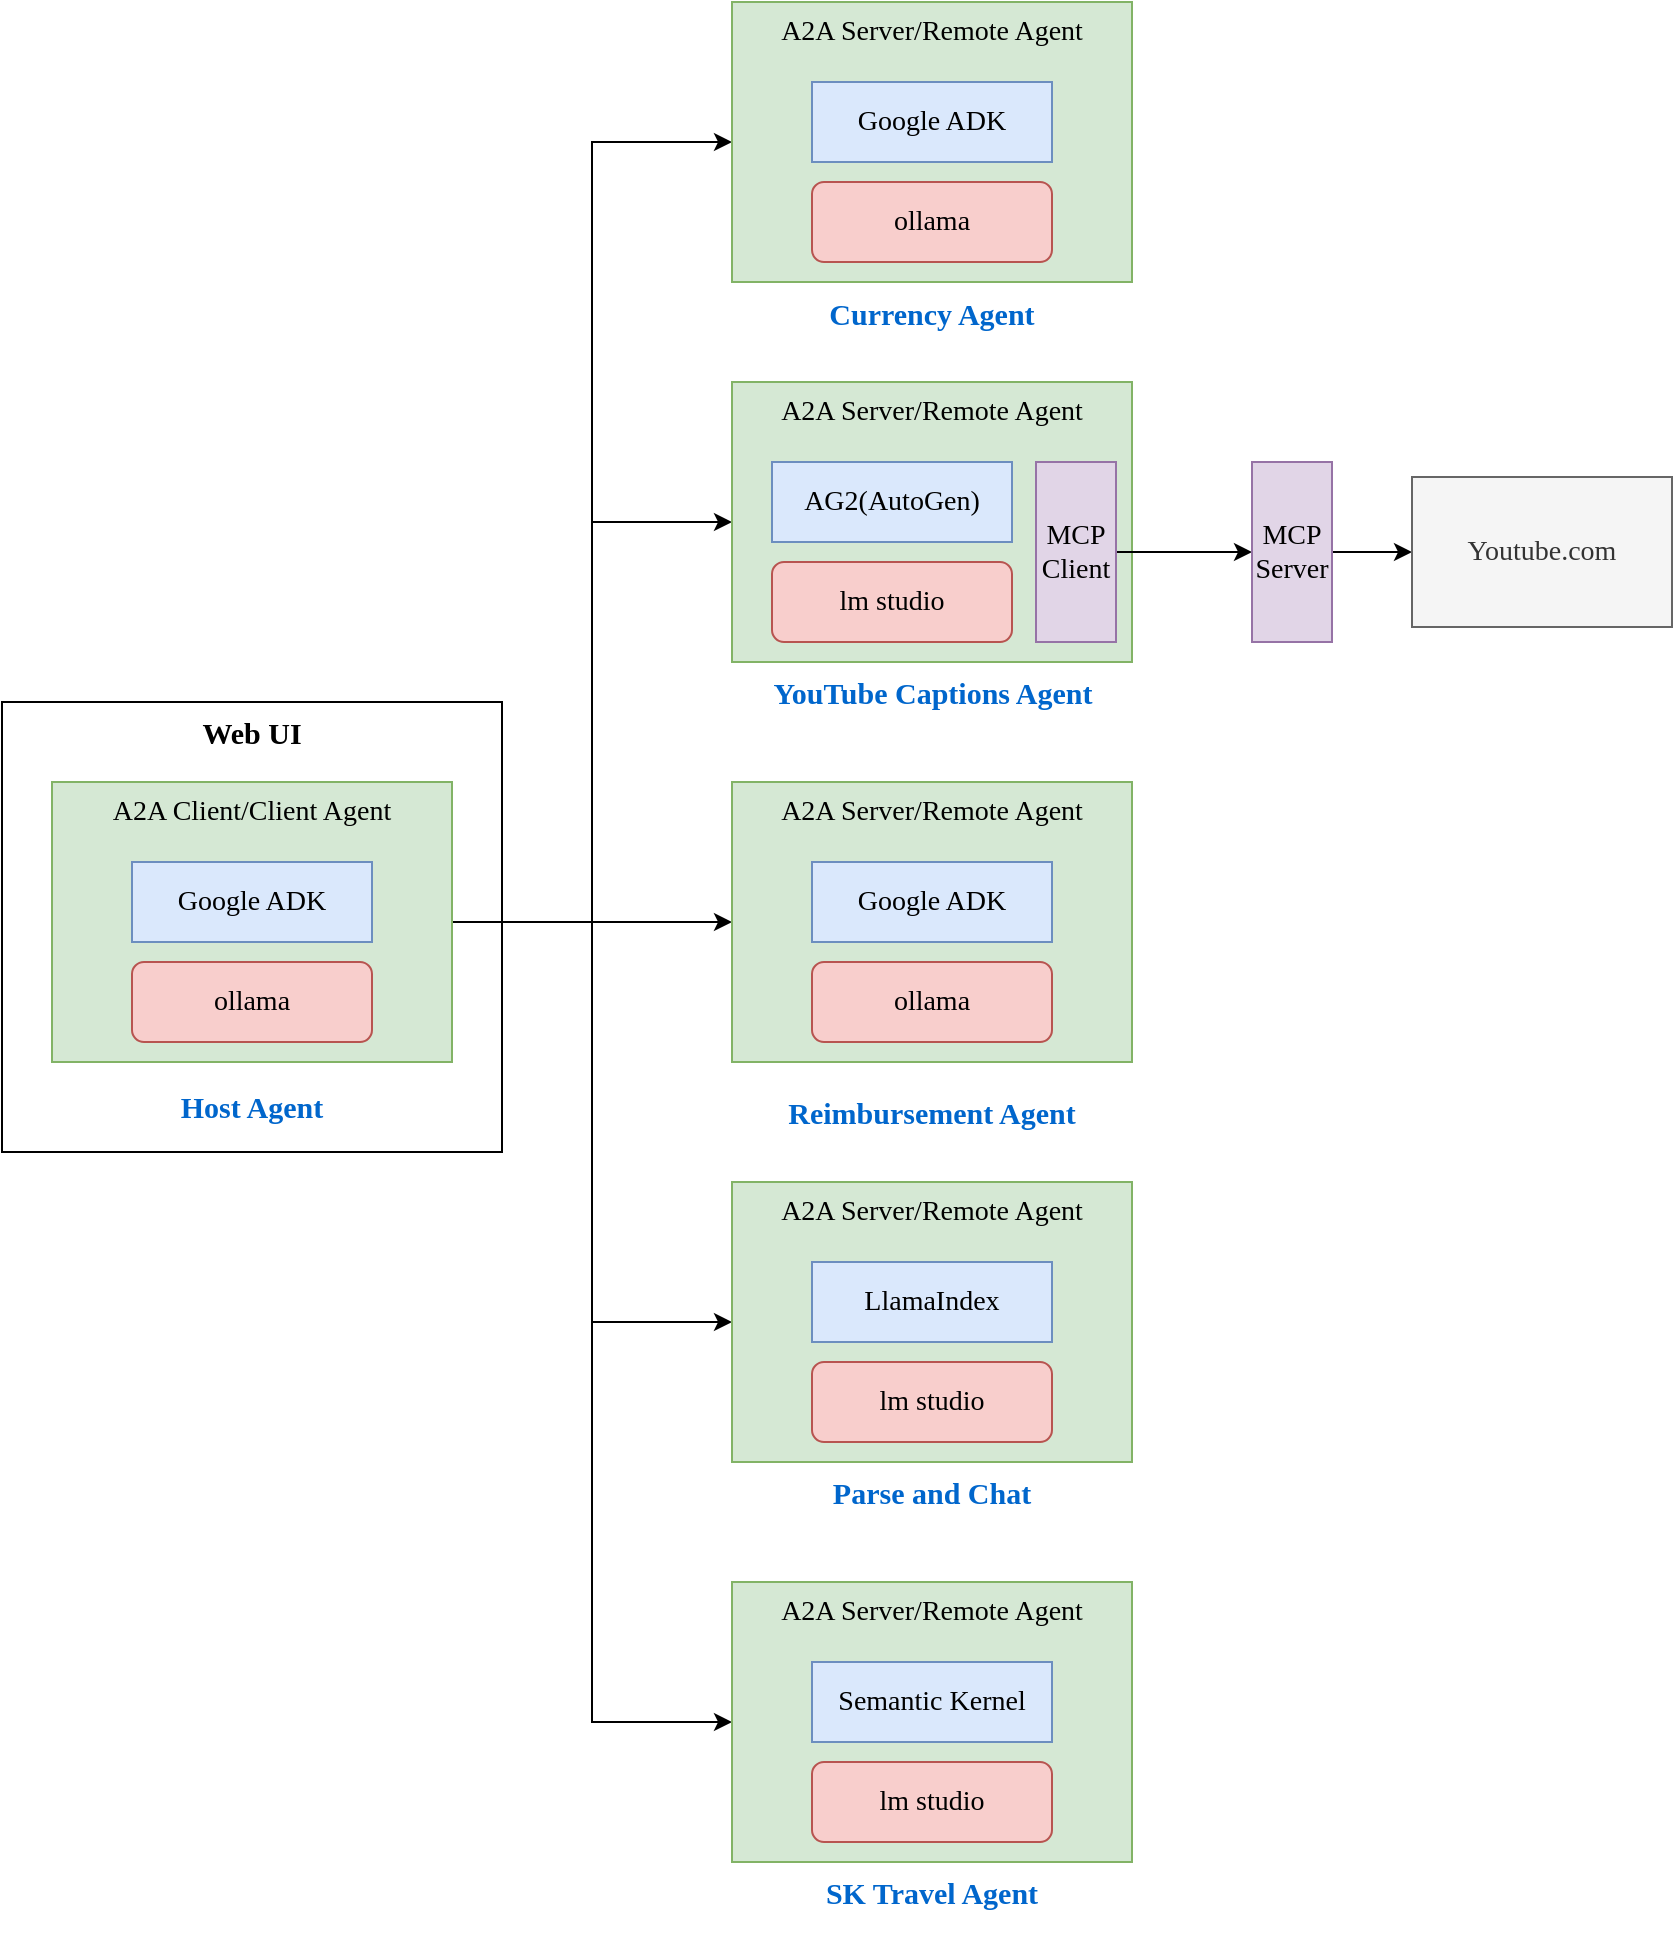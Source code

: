 <mxfile version="27.0.5">
  <diagram name="第 1 页" id="lOS7A2R-BPaBN8YwcZdz">
    <mxGraphModel dx="2301" dy="2172" grid="1" gridSize="10" guides="1" tooltips="1" connect="1" arrows="1" fold="1" page="1" pageScale="1" pageWidth="827" pageHeight="1169" math="0" shadow="0">
      <root>
        <mxCell id="0" />
        <mxCell id="1" parent="0" />
        <mxCell id="5lY7CkNXTAZODIK3GsJZ-42" value="&lt;span style=&quot;font-size: 15px; font-weight: 700;&quot;&gt;Web UI&lt;/span&gt;" style="rounded=0;whiteSpace=wrap;html=1;verticalAlign=top;fontSize=14;fontFamily=Garamond;" vertex="1" parent="1">
          <mxGeometry x="-15" y="120" width="250" height="225" as="geometry" />
        </mxCell>
        <mxCell id="5lY7CkNXTAZODIK3GsJZ-37" style="edgeStyle=orthogonalEdgeStyle;rounded=0;orthogonalLoop=1;jettySize=auto;html=1;exitX=1;exitY=0.5;exitDx=0;exitDy=0;entryX=0;entryY=0.5;entryDx=0;entryDy=0;" edge="1" parent="1" source="5lY7CkNXTAZODIK3GsJZ-1" target="5lY7CkNXTAZODIK3GsJZ-31">
          <mxGeometry relative="1" as="geometry" />
        </mxCell>
        <mxCell id="5lY7CkNXTAZODIK3GsJZ-38" style="edgeStyle=orthogonalEdgeStyle;rounded=0;orthogonalLoop=1;jettySize=auto;html=1;exitX=1;exitY=0.5;exitDx=0;exitDy=0;entryX=0;entryY=0.5;entryDx=0;entryDy=0;" edge="1" parent="1" source="5lY7CkNXTAZODIK3GsJZ-1" target="5lY7CkNXTAZODIK3GsJZ-12">
          <mxGeometry relative="1" as="geometry" />
        </mxCell>
        <mxCell id="5lY7CkNXTAZODIK3GsJZ-39" style="edgeStyle=orthogonalEdgeStyle;rounded=0;orthogonalLoop=1;jettySize=auto;html=1;exitX=1;exitY=0.5;exitDx=0;exitDy=0;" edge="1" parent="1" source="5lY7CkNXTAZODIK3GsJZ-1" target="5lY7CkNXTAZODIK3GsJZ-8">
          <mxGeometry relative="1" as="geometry" />
        </mxCell>
        <mxCell id="5lY7CkNXTAZODIK3GsJZ-40" style="edgeStyle=orthogonalEdgeStyle;rounded=0;orthogonalLoop=1;jettySize=auto;html=1;exitX=1;exitY=0.5;exitDx=0;exitDy=0;entryX=0;entryY=0.5;entryDx=0;entryDy=0;" edge="1" parent="1" source="5lY7CkNXTAZODIK3GsJZ-1" target="5lY7CkNXTAZODIK3GsJZ-21">
          <mxGeometry relative="1" as="geometry" />
        </mxCell>
        <mxCell id="5lY7CkNXTAZODIK3GsJZ-41" style="edgeStyle=orthogonalEdgeStyle;rounded=0;orthogonalLoop=1;jettySize=auto;html=1;exitX=1;exitY=0.5;exitDx=0;exitDy=0;entryX=0;entryY=0.5;entryDx=0;entryDy=0;" edge="1" parent="1" source="5lY7CkNXTAZODIK3GsJZ-1" target="5lY7CkNXTAZODIK3GsJZ-25">
          <mxGeometry relative="1" as="geometry" />
        </mxCell>
        <mxCell id="5lY7CkNXTAZODIK3GsJZ-1" value="A2A Client/Client Agent" style="rounded=0;whiteSpace=wrap;html=1;verticalAlign=top;fontSize=14;fontFamily=Garamond;fillColor=#d5e8d4;strokeColor=#82b366;" vertex="1" parent="1">
          <mxGeometry x="10" y="160" width="200" height="140" as="geometry" />
        </mxCell>
        <mxCell id="5lY7CkNXTAZODIK3GsJZ-5" value="ollama" style="rounded=1;whiteSpace=wrap;html=1;fontSize=14;fontFamily=Garamond;fillColor=#f8cecc;strokeColor=#b85450;" vertex="1" parent="1">
          <mxGeometry x="50" y="250" width="120" height="40" as="geometry" />
        </mxCell>
        <mxCell id="5lY7CkNXTAZODIK3GsJZ-6" value="Google ADK" style="rounded=0;whiteSpace=wrap;html=1;fontSize=14;fontFamily=Garamond;fillColor=#dae8fc;strokeColor=#6c8ebf;" vertex="1" parent="1">
          <mxGeometry x="50" y="200" width="120" height="40" as="geometry" />
        </mxCell>
        <mxCell id="5lY7CkNXTAZODIK3GsJZ-7" value="Host Agent" style="rounded=0;whiteSpace=wrap;html=1;strokeColor=none;fillColor=none;fontSize=15;fontFamily=Garamond;fontStyle=1;fontColor=#0066CC;" vertex="1" parent="1">
          <mxGeometry x="50" y="307" width="120" height="30" as="geometry" />
        </mxCell>
        <mxCell id="5lY7CkNXTAZODIK3GsJZ-8" value="A2A Server/Remote Agent" style="rounded=0;whiteSpace=wrap;html=1;verticalAlign=top;fontSize=14;fontFamily=Garamond;fillColor=#d5e8d4;strokeColor=#82b366;" vertex="1" parent="1">
          <mxGeometry x="350" y="160" width="200" height="140" as="geometry" />
        </mxCell>
        <mxCell id="5lY7CkNXTAZODIK3GsJZ-9" value="ollama" style="rounded=1;whiteSpace=wrap;html=1;fontSize=14;fontFamily=Garamond;fillColor=#f8cecc;strokeColor=#b85450;" vertex="1" parent="1">
          <mxGeometry x="390" y="250" width="120" height="40" as="geometry" />
        </mxCell>
        <mxCell id="5lY7CkNXTAZODIK3GsJZ-10" value="Google ADK" style="rounded=0;whiteSpace=wrap;html=1;fontSize=14;fontFamily=Garamond;fillColor=#dae8fc;strokeColor=#6c8ebf;" vertex="1" parent="1">
          <mxGeometry x="390" y="200" width="120" height="40" as="geometry" />
        </mxCell>
        <mxCell id="5lY7CkNXTAZODIK3GsJZ-11" value="Reimbursement Agent" style="rounded=0;whiteSpace=wrap;strokeColor=none;fillColor=none;align=center;fontSize=15;fontFamily=Garamond;fontStyle=1;fontColor=#0066CC;" vertex="1" parent="1">
          <mxGeometry x="360" y="310" width="180" height="30" as="geometry" />
        </mxCell>
        <mxCell id="5lY7CkNXTAZODIK3GsJZ-12" value="A2A Server/Remote Agent" style="rounded=0;whiteSpace=wrap;html=1;verticalAlign=top;fontSize=14;fontFamily=Garamond;fillColor=#d5e8d4;strokeColor=#82b366;" vertex="1" parent="1">
          <mxGeometry x="350" y="-40" width="200" height="140" as="geometry" />
        </mxCell>
        <mxCell id="5lY7CkNXTAZODIK3GsJZ-13" value="lm studio" style="rounded=1;whiteSpace=wrap;html=1;fontSize=14;fontFamily=Garamond;fillColor=#f8cecc;strokeColor=#b85450;" vertex="1" parent="1">
          <mxGeometry x="370" y="50" width="120" height="40" as="geometry" />
        </mxCell>
        <mxCell id="5lY7CkNXTAZODIK3GsJZ-14" value="AG2(AutoGen)" style="rounded=0;whiteSpace=wrap;html=1;fontSize=14;fontFamily=Garamond;fillColor=#dae8fc;strokeColor=#6c8ebf;" vertex="1" parent="1">
          <mxGeometry x="370" width="120" height="40" as="geometry" />
        </mxCell>
        <mxCell id="5lY7CkNXTAZODIK3GsJZ-15" value="YouTube Captions Agent" style="rounded=0;whiteSpace=wrap;strokeColor=none;fillColor=none;align=center;fontSize=15;fontFamily=Garamond;fontStyle=1;fontColor=#0066CC;" vertex="1" parent="1">
          <mxGeometry x="357.5" y="100" width="185" height="30" as="geometry" />
        </mxCell>
        <mxCell id="5lY7CkNXTAZODIK3GsJZ-19" style="edgeStyle=orthogonalEdgeStyle;rounded=0;orthogonalLoop=1;jettySize=auto;html=1;exitX=0.5;exitY=0;exitDx=0;exitDy=0;entryX=0.5;entryY=1;entryDx=0;entryDy=0;fontSize=14;fontFamily=Garamond;" edge="1" parent="1" source="5lY7CkNXTAZODIK3GsJZ-16" target="5lY7CkNXTAZODIK3GsJZ-17">
          <mxGeometry relative="1" as="geometry" />
        </mxCell>
        <mxCell id="5lY7CkNXTAZODIK3GsJZ-16" value="MCP Client" style="rounded=0;whiteSpace=wrap;html=1;direction=south;fontSize=14;fontFamily=Garamond;fillColor=#e1d5e7;strokeColor=#9673a6;" vertex="1" parent="1">
          <mxGeometry x="502" width="40" height="90" as="geometry" />
        </mxCell>
        <mxCell id="5lY7CkNXTAZODIK3GsJZ-20" style="edgeStyle=orthogonalEdgeStyle;rounded=0;orthogonalLoop=1;jettySize=auto;html=1;exitX=0.5;exitY=0;exitDx=0;exitDy=0;fontSize=14;fontFamily=Garamond;" edge="1" parent="1" source="5lY7CkNXTAZODIK3GsJZ-17" target="5lY7CkNXTAZODIK3GsJZ-18">
          <mxGeometry relative="1" as="geometry" />
        </mxCell>
        <mxCell id="5lY7CkNXTAZODIK3GsJZ-17" value="MCP Server" style="rounded=0;whiteSpace=wrap;html=1;direction=south;fontSize=14;fontFamily=Garamond;fillColor=#e1d5e7;strokeColor=#9673a6;" vertex="1" parent="1">
          <mxGeometry x="610" width="40" height="90" as="geometry" />
        </mxCell>
        <mxCell id="5lY7CkNXTAZODIK3GsJZ-18" value="Youtube.com" style="rounded=0;whiteSpace=wrap;html=1;direction=west;fontSize=14;fontFamily=Garamond;fillColor=#f5f5f5;fontColor=#333333;strokeColor=#666666;" vertex="1" parent="1">
          <mxGeometry x="690" y="7.5" width="130" height="75" as="geometry" />
        </mxCell>
        <mxCell id="5lY7CkNXTAZODIK3GsJZ-21" value="A2A Server/Remote Agent" style="rounded=0;whiteSpace=wrap;html=1;verticalAlign=top;fontSize=14;fontFamily=Garamond;fillColor=#d5e8d4;strokeColor=#82b366;" vertex="1" parent="1">
          <mxGeometry x="350" y="360" width="200" height="140" as="geometry" />
        </mxCell>
        <mxCell id="5lY7CkNXTAZODIK3GsJZ-22" value="lm studio" style="rounded=1;whiteSpace=wrap;html=1;fontSize=14;fontFamily=Garamond;fillColor=#f8cecc;strokeColor=#b85450;" vertex="1" parent="1">
          <mxGeometry x="390" y="450" width="120" height="40" as="geometry" />
        </mxCell>
        <mxCell id="5lY7CkNXTAZODIK3GsJZ-23" value="LlamaIndex" style="rounded=0;whiteSpace=wrap;html=1;fontSize=14;fontFamily=Garamond;fillColor=#dae8fc;strokeColor=#6c8ebf;" vertex="1" parent="1">
          <mxGeometry x="390" y="400" width="120" height="40" as="geometry" />
        </mxCell>
        <mxCell id="5lY7CkNXTAZODIK3GsJZ-25" value="A2A Server/Remote Agent" style="rounded=0;whiteSpace=wrap;html=1;verticalAlign=top;fontSize=14;fontFamily=Garamond;fillColor=#d5e8d4;strokeColor=#82b366;" vertex="1" parent="1">
          <mxGeometry x="350" y="560" width="200" height="140" as="geometry" />
        </mxCell>
        <mxCell id="5lY7CkNXTAZODIK3GsJZ-26" value="lm studio" style="rounded=1;whiteSpace=wrap;html=1;fontSize=14;fontFamily=Garamond;fillColor=#f8cecc;strokeColor=#b85450;" vertex="1" parent="1">
          <mxGeometry x="390" y="650" width="120" height="40" as="geometry" />
        </mxCell>
        <mxCell id="5lY7CkNXTAZODIK3GsJZ-27" value="Semantic Kernel" style="rounded=0;whiteSpace=wrap;html=1;fontSize=14;fontFamily=Garamond;fillColor=#dae8fc;strokeColor=#6c8ebf;" vertex="1" parent="1">
          <mxGeometry x="390" y="600" width="120" height="40" as="geometry" />
        </mxCell>
        <mxCell id="5lY7CkNXTAZODIK3GsJZ-29" value="Currency Agent" style="text;align=center;verticalAlign=middle;resizable=0;points=[];autosize=1;strokeColor=none;fillColor=none;fontSize=15;fontFamily=Garamond;fontStyle=1;fontColor=#0066CC;" vertex="1" parent="1">
          <mxGeometry x="385" y="-90" width="130" height="30" as="geometry" />
        </mxCell>
        <mxCell id="5lY7CkNXTAZODIK3GsJZ-31" value="A2A Server/Remote Agent" style="rounded=0;whiteSpace=wrap;html=1;verticalAlign=top;fontSize=14;fontFamily=Garamond;fillColor=#d5e8d4;strokeColor=#82b366;" vertex="1" parent="1">
          <mxGeometry x="350" y="-230" width="200" height="140" as="geometry" />
        </mxCell>
        <mxCell id="5lY7CkNXTAZODIK3GsJZ-32" value="ollama" style="rounded=1;whiteSpace=wrap;html=1;fontSize=14;fontFamily=Garamond;fillColor=#f8cecc;strokeColor=#b85450;" vertex="1" parent="1">
          <mxGeometry x="390" y="-140" width="120" height="40" as="geometry" />
        </mxCell>
        <mxCell id="5lY7CkNXTAZODIK3GsJZ-33" value="Google ADK" style="rounded=0;whiteSpace=wrap;html=1;fontSize=14;fontFamily=Garamond;fillColor=#dae8fc;strokeColor=#6c8ebf;" vertex="1" parent="1">
          <mxGeometry x="390" y="-190" width="120" height="40" as="geometry" />
        </mxCell>
        <mxCell id="5lY7CkNXTAZODIK3GsJZ-35" value="SK Travel Agent" style="text;whiteSpace=wrap;align=center;fontSize=15;fontFamily=Garamond;fontStyle=1;fontColor=#0066CC;" vertex="1" parent="1">
          <mxGeometry x="370" y="700" width="160" height="40" as="geometry" />
        </mxCell>
        <mxCell id="5lY7CkNXTAZODIK3GsJZ-36" value="Parse and Chat" style="text;whiteSpace=wrap;align=center;fontSize=15;fontFamily=Garamond;fontStyle=1;fontColor=#0066CC;" vertex="1" parent="1">
          <mxGeometry x="375" y="500" width="150" height="40" as="geometry" />
        </mxCell>
      </root>
    </mxGraphModel>
  </diagram>
</mxfile>
